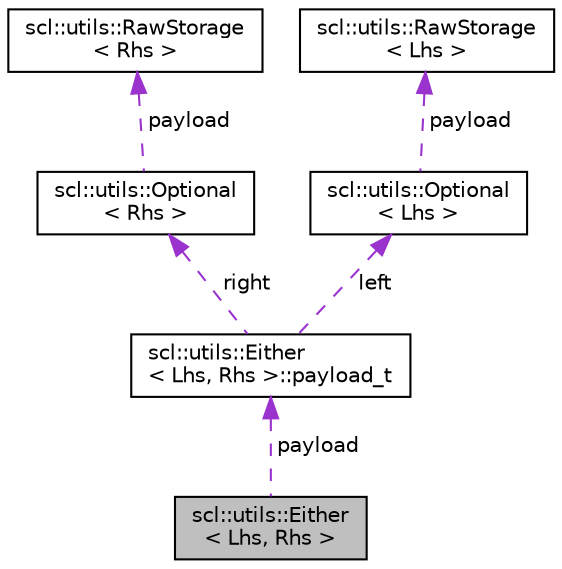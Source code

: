 digraph "scl::utils::Either&lt; Lhs, Rhs &gt;"
{
  edge [fontname="Helvetica",fontsize="10",labelfontname="Helvetica",labelfontsize="10"];
  node [fontname="Helvetica",fontsize="10",shape=record];
  Node1 [label="scl::utils::Either\l\< Lhs, Rhs \>",height=0.2,width=0.4,color="black", fillcolor="grey75", style="filled", fontcolor="black"];
  Node2 -> Node1 [dir="back",color="darkorchid3",fontsize="10",style="dashed",label=" payload" ,fontname="Helvetica"];
  Node2 [label="scl::utils::Either\l\< Lhs, Rhs \>::payload_t",height=0.2,width=0.4,color="black", fillcolor="white", style="filled",URL="$structscl_1_1utils_1_1_either_1_1payload__t.html",tooltip="Payload type that encapsulates both alternatives. "];
  Node3 -> Node2 [dir="back",color="darkorchid3",fontsize="10",style="dashed",label=" right" ,fontname="Helvetica"];
  Node3 [label="scl::utils::Optional\l\< Rhs \>",height=0.2,width=0.4,color="black", fillcolor="white", style="filled",URL="$classscl_1_1utils_1_1_optional.html"];
  Node4 -> Node3 [dir="back",color="darkorchid3",fontsize="10",style="dashed",label=" payload" ,fontname="Helvetica"];
  Node4 [label="scl::utils::RawStorage\l\< Rhs \>",height=0.2,width=0.4,color="black", fillcolor="white", style="filled",URL="$classscl_1_1utils_1_1_raw_storage.html"];
  Node5 -> Node2 [dir="back",color="darkorchid3",fontsize="10",style="dashed",label=" left" ,fontname="Helvetica"];
  Node5 [label="scl::utils::Optional\l\< Lhs \>",height=0.2,width=0.4,color="black", fillcolor="white", style="filled",URL="$classscl_1_1utils_1_1_optional.html"];
  Node6 -> Node5 [dir="back",color="darkorchid3",fontsize="10",style="dashed",label=" payload" ,fontname="Helvetica"];
  Node6 [label="scl::utils::RawStorage\l\< Lhs \>",height=0.2,width=0.4,color="black", fillcolor="white", style="filled",URL="$classscl_1_1utils_1_1_raw_storage.html"];
}
